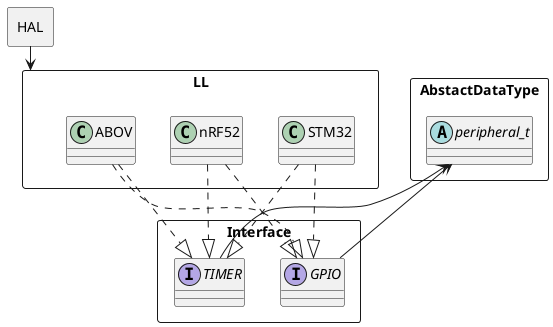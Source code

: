 @startuml
package Interface <<Rectangle>> {
	interface GPIO
	interface TIMER
}

package LL <<Rectangle>> {
	ABOV ..|> GPIO
	STM32 ..|> GPIO
	nRF52 ..|> GPIO
	ABOV ..|> TIMER
	STM32 ..|> TIMER
	nRF52 ..|> TIMER
}

package HAL <<Rectangle>> {
}

package AbstactDataType <<Rectangle>> {
	abstract peripheral_t
	peripheral_t <-- GPIO
	peripheral_t <-- TIMER
}

HAL --> LL
@enduml
